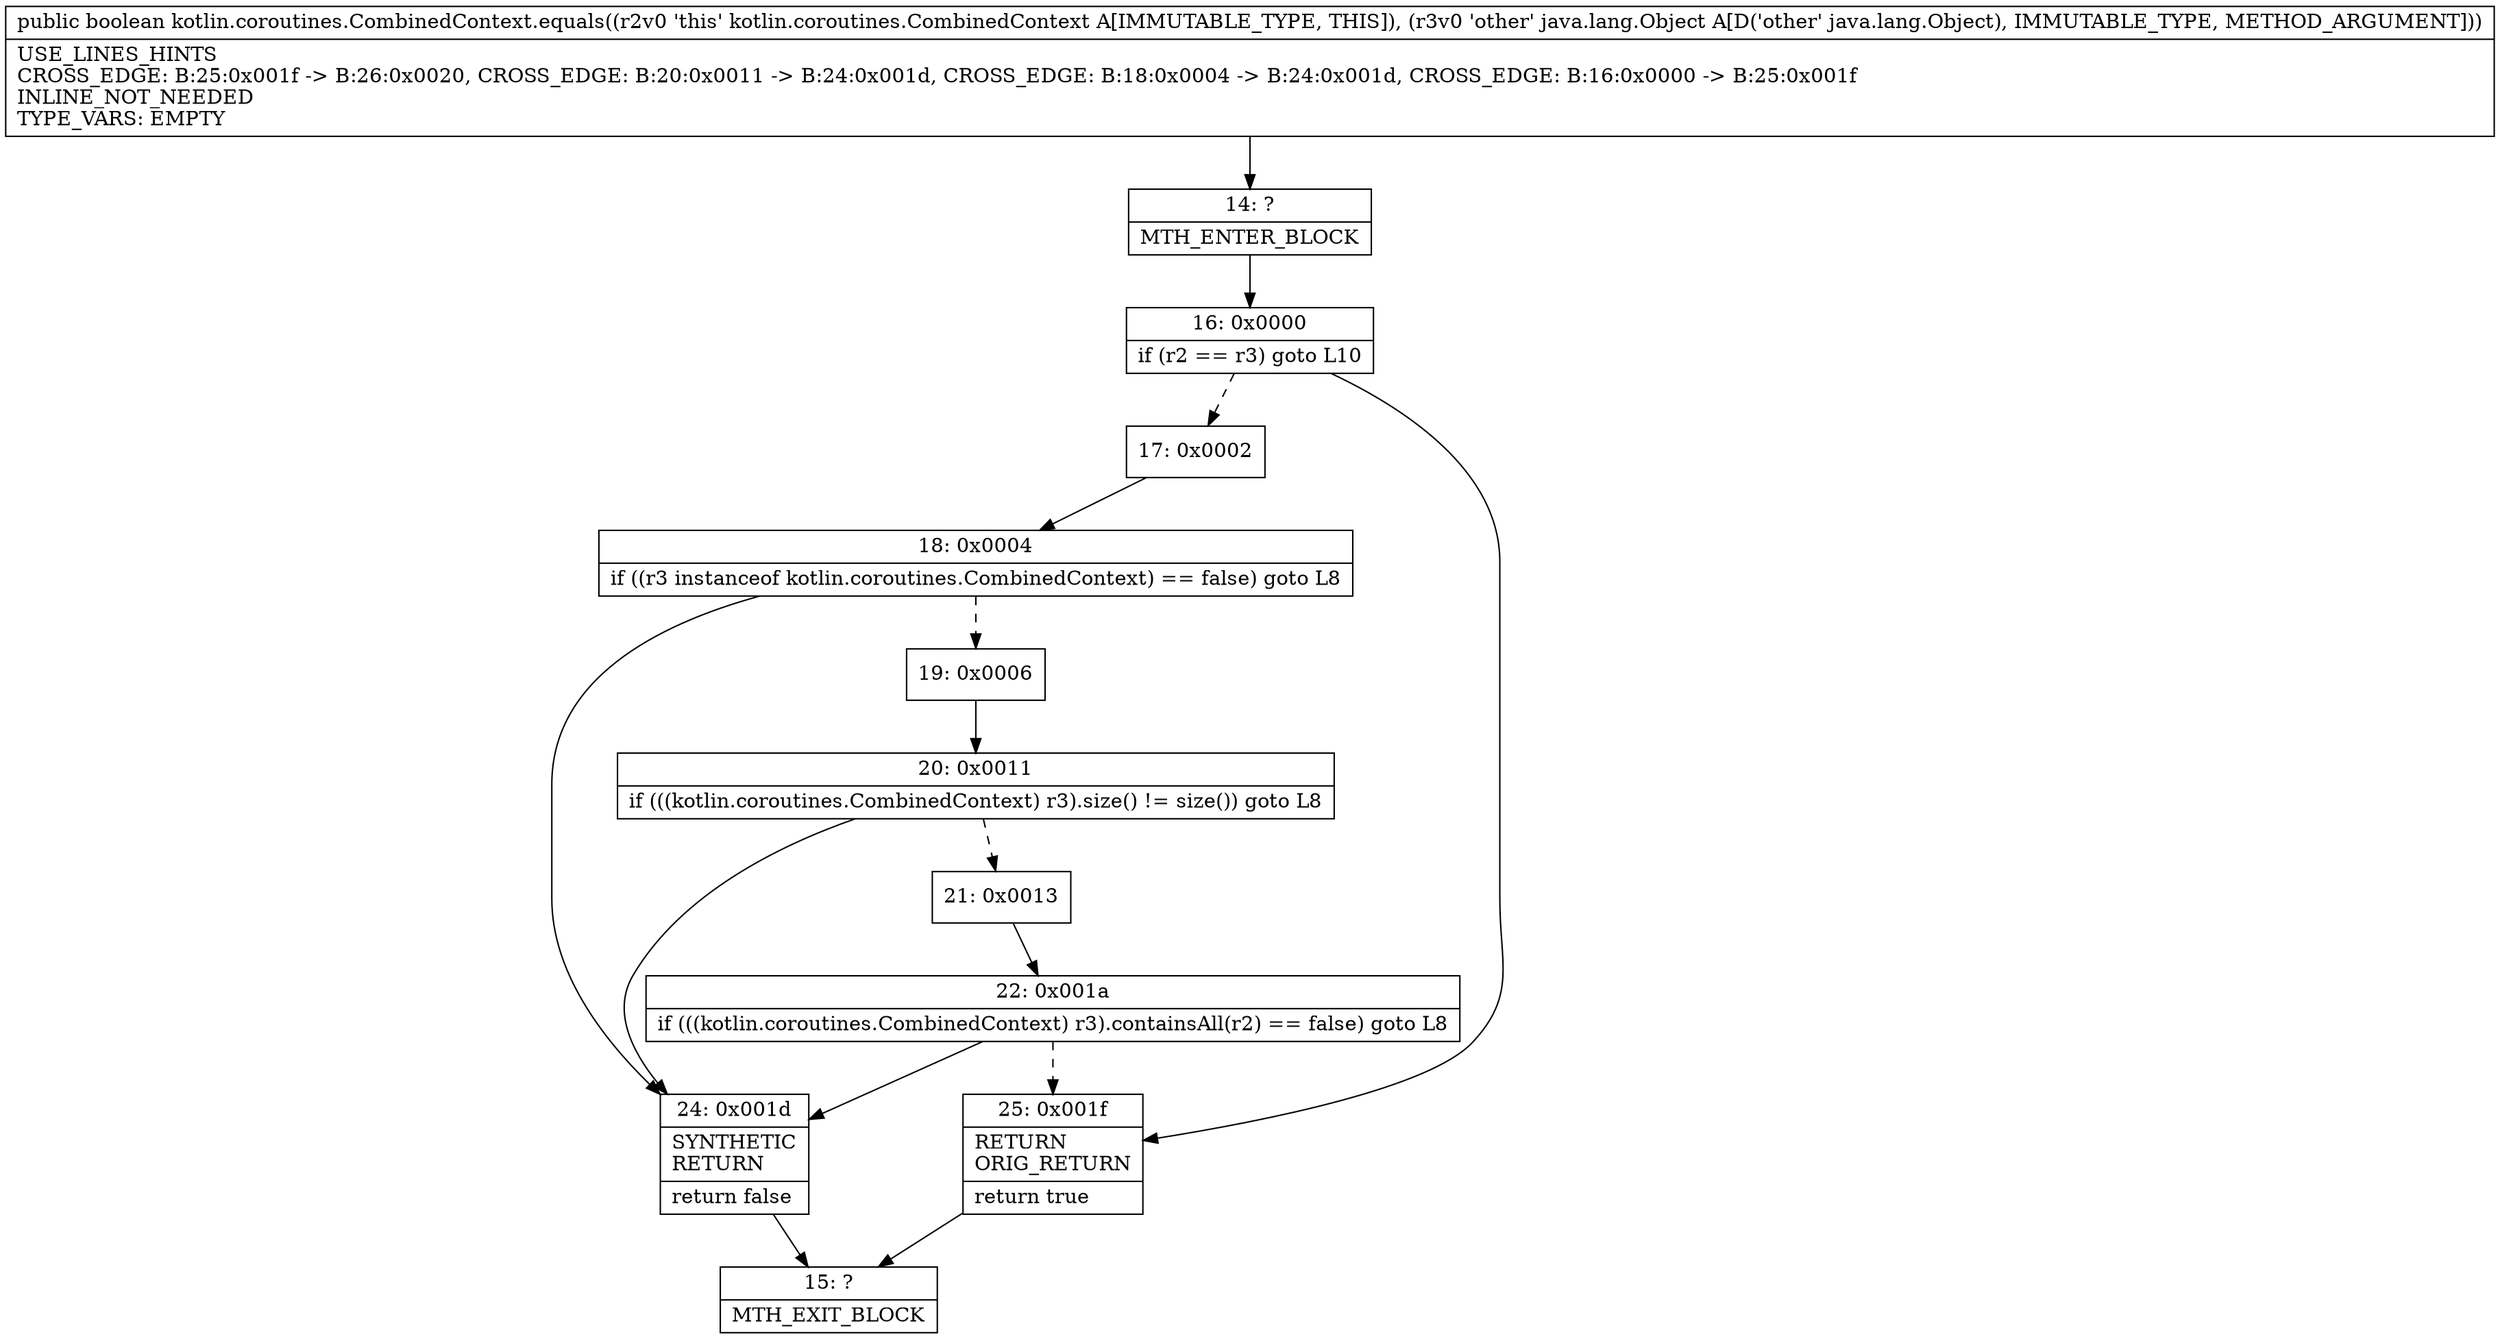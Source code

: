 digraph "CFG forkotlin.coroutines.CombinedContext.equals(Ljava\/lang\/Object;)Z" {
Node_14 [shape=record,label="{14\:\ ?|MTH_ENTER_BLOCK\l}"];
Node_16 [shape=record,label="{16\:\ 0x0000|if (r2 == r3) goto L10\l}"];
Node_17 [shape=record,label="{17\:\ 0x0002}"];
Node_18 [shape=record,label="{18\:\ 0x0004|if ((r3 instanceof kotlin.coroutines.CombinedContext) == false) goto L8\l}"];
Node_19 [shape=record,label="{19\:\ 0x0006}"];
Node_20 [shape=record,label="{20\:\ 0x0011|if (((kotlin.coroutines.CombinedContext) r3).size() != size()) goto L8\l}"];
Node_21 [shape=record,label="{21\:\ 0x0013}"];
Node_22 [shape=record,label="{22\:\ 0x001a|if (((kotlin.coroutines.CombinedContext) r3).containsAll(r2) == false) goto L8\l}"];
Node_24 [shape=record,label="{24\:\ 0x001d|SYNTHETIC\lRETURN\l|return false\l}"];
Node_15 [shape=record,label="{15\:\ ?|MTH_EXIT_BLOCK\l}"];
Node_25 [shape=record,label="{25\:\ 0x001f|RETURN\lORIG_RETURN\l|return true\l}"];
MethodNode[shape=record,label="{public boolean kotlin.coroutines.CombinedContext.equals((r2v0 'this' kotlin.coroutines.CombinedContext A[IMMUTABLE_TYPE, THIS]), (r3v0 'other' java.lang.Object A[D('other' java.lang.Object), IMMUTABLE_TYPE, METHOD_ARGUMENT]))  | USE_LINES_HINTS\lCROSS_EDGE: B:25:0x001f \-\> B:26:0x0020, CROSS_EDGE: B:20:0x0011 \-\> B:24:0x001d, CROSS_EDGE: B:18:0x0004 \-\> B:24:0x001d, CROSS_EDGE: B:16:0x0000 \-\> B:25:0x001f\lINLINE_NOT_NEEDED\lTYPE_VARS: EMPTY\l}"];
MethodNode -> Node_14;Node_14 -> Node_16;
Node_16 -> Node_17[style=dashed];
Node_16 -> Node_25;
Node_17 -> Node_18;
Node_18 -> Node_19[style=dashed];
Node_18 -> Node_24;
Node_19 -> Node_20;
Node_20 -> Node_21[style=dashed];
Node_20 -> Node_24;
Node_21 -> Node_22;
Node_22 -> Node_24;
Node_22 -> Node_25[style=dashed];
Node_24 -> Node_15;
Node_25 -> Node_15;
}

